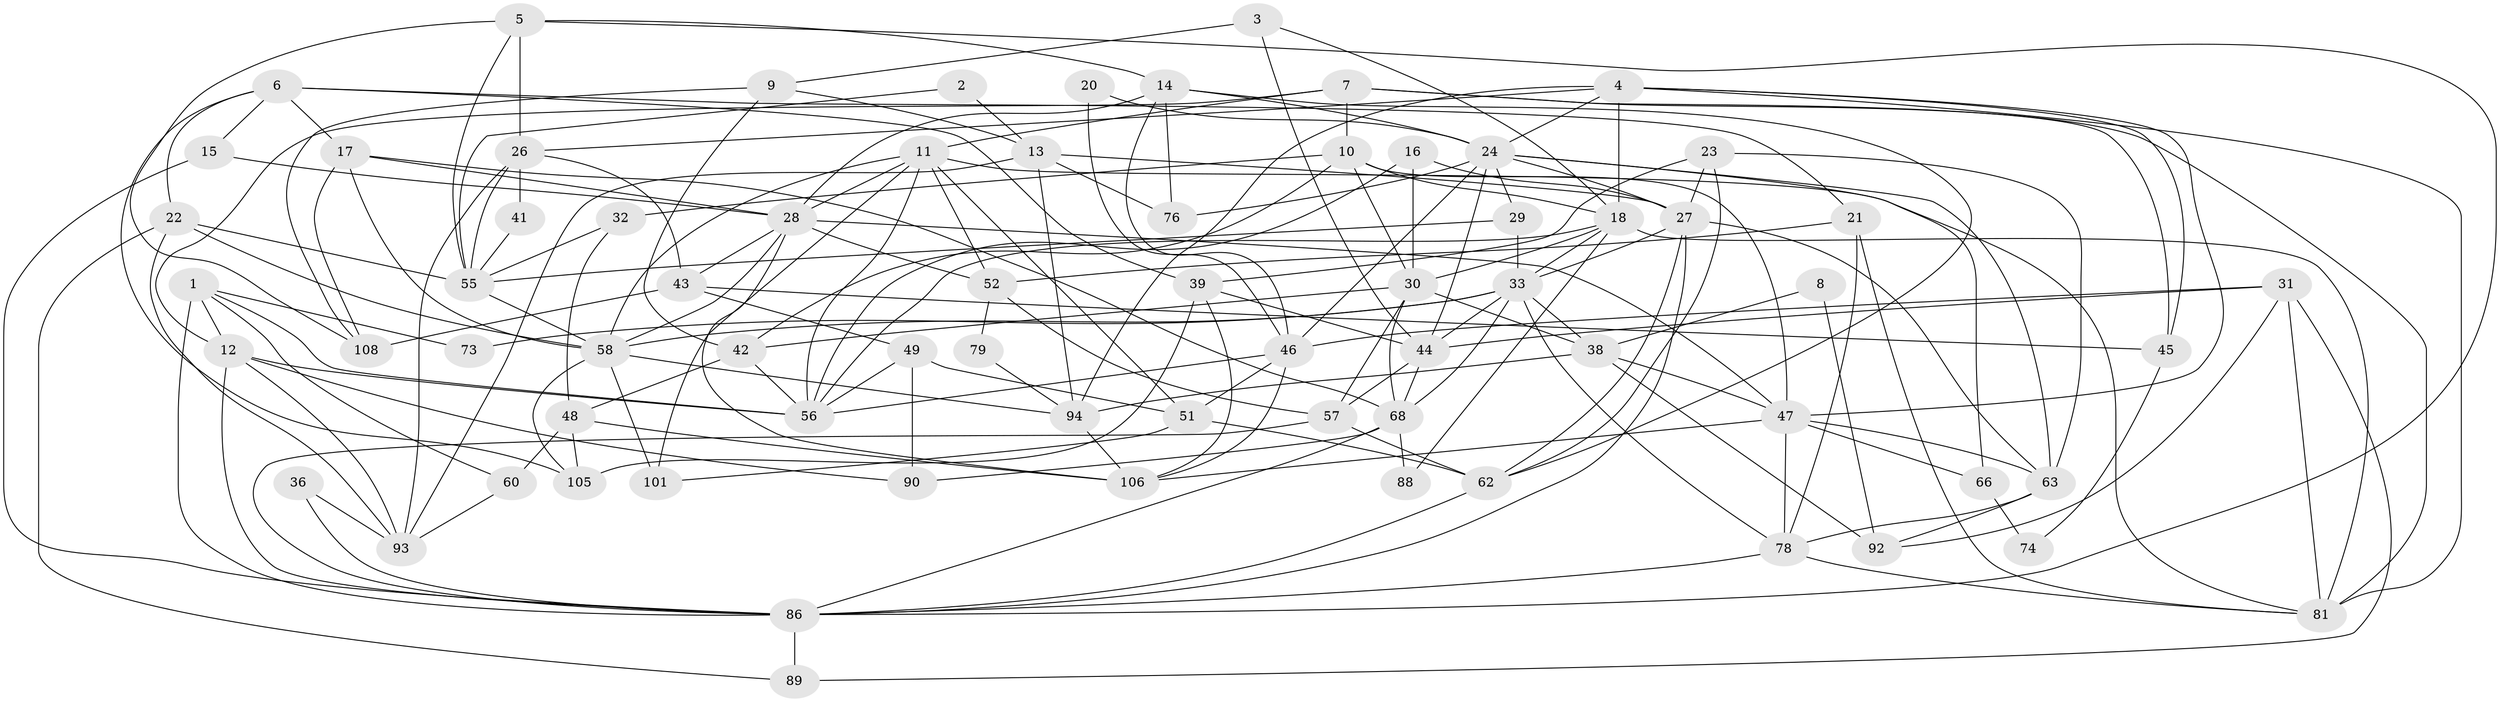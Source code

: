// Generated by graph-tools (version 1.1) at 2025/52/02/27/25 19:52:02]
// undirected, 71 vertices, 182 edges
graph export_dot {
graph [start="1"]
  node [color=gray90,style=filled];
  1 [super="+84"];
  2;
  3 [super="+99"];
  4 [super="+67"];
  5 [super="+19"];
  6 [super="+34"];
  7;
  8;
  9;
  10 [super="+54"];
  11 [super="+25"];
  12 [super="+87"];
  13 [super="+65"];
  14 [super="+61"];
  15 [super="+72"];
  16;
  17 [super="+50"];
  18;
  20;
  21 [super="+80"];
  22 [super="+64"];
  23;
  24 [super="+37"];
  26 [super="+103"];
  27 [super="+77"];
  28 [super="+100"];
  29 [super="+75"];
  30 [super="+111"];
  31 [super="+35"];
  32;
  33 [super="+40"];
  36;
  38 [super="+53"];
  39 [super="+107"];
  41;
  42;
  43 [super="+113"];
  44 [super="+91"];
  45;
  46 [super="+83"];
  47 [super="+97"];
  48 [super="+98"];
  49;
  51 [super="+85"];
  52 [super="+59"];
  55 [super="+95"];
  56 [super="+82"];
  57 [super="+114"];
  58 [super="+71"];
  60;
  62;
  63 [super="+69"];
  66;
  68 [super="+70"];
  73;
  74;
  76;
  78 [super="+102"];
  79;
  81 [super="+109"];
  86 [super="+104"];
  88;
  89;
  90 [super="+112"];
  92;
  93 [super="+96"];
  94;
  101;
  105;
  106;
  108 [super="+110"];
  1 -- 60;
  1 -- 73;
  1 -- 56;
  1 -- 86;
  1 -- 12;
  2 -- 55;
  2 -- 13;
  3 -- 9;
  3 -- 18;
  3 -- 44;
  4 -- 47;
  4 -- 26;
  4 -- 94;
  4 -- 81;
  4 -- 18;
  4 -- 45;
  4 -- 24;
  5 -- 108;
  5 -- 14;
  5 -- 26;
  5 -- 86;
  5 -- 55;
  6 -- 39;
  6 -- 105;
  6 -- 22;
  6 -- 17;
  6 -- 21;
  6 -- 15;
  7 -- 10;
  7 -- 11;
  7 -- 45;
  7 -- 81;
  7 -- 12;
  8 -- 92;
  8 -- 38;
  9 -- 42;
  9 -- 13;
  9 -- 108;
  10 -- 42;
  10 -- 47;
  10 -- 18;
  10 -- 32;
  10 -- 30;
  11 -- 28;
  11 -- 101;
  11 -- 56;
  11 -- 81;
  11 -- 51;
  11 -- 52;
  11 -- 58;
  12 -- 56 [weight=2];
  12 -- 86;
  12 -- 93;
  12 -- 90;
  13 -- 76;
  13 -- 94;
  13 -- 27;
  13 -- 93;
  14 -- 46;
  14 -- 28;
  14 -- 62;
  14 -- 76;
  14 -- 24;
  15 -- 28;
  15 -- 86;
  16 -- 56;
  16 -- 27;
  16 -- 30;
  17 -- 28;
  17 -- 108;
  17 -- 58;
  17 -- 68;
  18 -- 33;
  18 -- 56 [weight=2];
  18 -- 88;
  18 -- 81;
  18 -- 30;
  20 -- 46;
  20 -- 24;
  21 -- 78;
  21 -- 81;
  21 -- 52;
  22 -- 89;
  22 -- 58;
  22 -- 55;
  22 -- 93;
  23 -- 62;
  23 -- 39;
  23 -- 63;
  23 -- 27;
  24 -- 46;
  24 -- 76;
  24 -- 66;
  24 -- 63;
  24 -- 44;
  24 -- 29;
  24 -- 27;
  26 -- 55;
  26 -- 41;
  26 -- 43;
  26 -- 93;
  27 -- 33;
  27 -- 62;
  27 -- 86;
  27 -- 63;
  28 -- 47;
  28 -- 52;
  28 -- 106;
  28 -- 58;
  28 -- 43;
  29 -- 55;
  29 -- 33;
  30 -- 68;
  30 -- 57;
  30 -- 38;
  30 -- 42;
  31 -- 46;
  31 -- 81;
  31 -- 89;
  31 -- 92;
  31 -- 44;
  32 -- 48;
  32 -- 55;
  33 -- 68;
  33 -- 38;
  33 -- 58;
  33 -- 73;
  33 -- 44;
  33 -- 78;
  36 -- 86;
  36 -- 93;
  38 -- 94;
  38 -- 92;
  38 -- 47;
  39 -- 106;
  39 -- 44;
  39 -- 105;
  41 -- 55;
  42 -- 56;
  42 -- 48;
  43 -- 49;
  43 -- 45;
  43 -- 108;
  44 -- 57;
  44 -- 68;
  45 -- 74;
  46 -- 56;
  46 -- 106;
  46 -- 51;
  47 -- 66;
  47 -- 106;
  47 -- 78;
  47 -- 63;
  48 -- 106;
  48 -- 60;
  48 -- 105;
  49 -- 56;
  49 -- 90;
  49 -- 51;
  51 -- 101;
  51 -- 62;
  52 -- 57;
  52 -- 79;
  55 -- 58;
  57 -- 62;
  57 -- 86;
  58 -- 94;
  58 -- 105;
  58 -- 101;
  60 -- 93;
  62 -- 86;
  63 -- 92;
  63 -- 78;
  66 -- 74;
  68 -- 88;
  68 -- 90;
  68 -- 86;
  78 -- 86;
  78 -- 81;
  79 -- 94;
  86 -- 89;
  94 -- 106;
}
